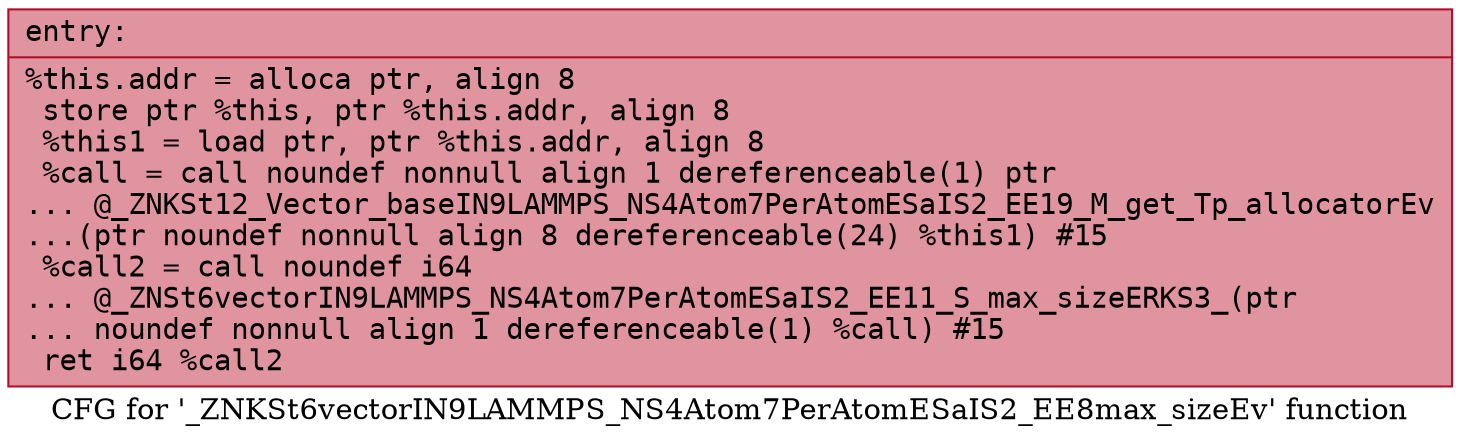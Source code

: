 digraph "CFG for '_ZNKSt6vectorIN9LAMMPS_NS4Atom7PerAtomESaIS2_EE8max_sizeEv' function" {
	label="CFG for '_ZNKSt6vectorIN9LAMMPS_NS4Atom7PerAtomESaIS2_EE8max_sizeEv' function";

	Node0x55aea922aed0 [shape=record,color="#b70d28ff", style=filled, fillcolor="#b70d2870" fontname="Courier",label="{entry:\l|  %this.addr = alloca ptr, align 8\l  store ptr %this, ptr %this.addr, align 8\l  %this1 = load ptr, ptr %this.addr, align 8\l  %call = call noundef nonnull align 1 dereferenceable(1) ptr\l... @_ZNKSt12_Vector_baseIN9LAMMPS_NS4Atom7PerAtomESaIS2_EE19_M_get_Tp_allocatorEv\l...(ptr noundef nonnull align 8 dereferenceable(24) %this1) #15\l  %call2 = call noundef i64\l... @_ZNSt6vectorIN9LAMMPS_NS4Atom7PerAtomESaIS2_EE11_S_max_sizeERKS3_(ptr\l... noundef nonnull align 1 dereferenceable(1) %call) #15\l  ret i64 %call2\l}"];
}
